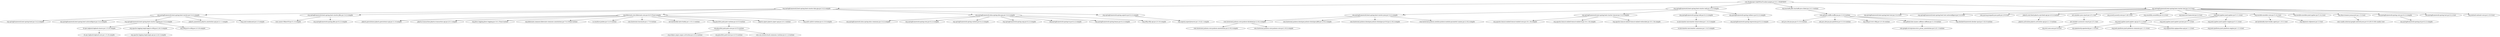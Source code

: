 digraph "com.finalproject:SplitWiseTrackersample:jar:0.0.1-SNAPSHOT" { 
	"com.finalproject:SplitWiseTrackersample:jar:0.0.1-SNAPSHOT" -> "org.springframework.boot:spring-boot-starter-data-jpa:jar:3.4.2:compile" ; 
	"com.finalproject:SplitWiseTrackersample:jar:0.0.1-SNAPSHOT" -> "org.springframework.boot:spring-boot-starter-web:jar:3.4.2:compile" ; 
	"com.finalproject:SplitWiseTrackersample:jar:0.0.1-SNAPSHOT" -> "org.mariadb.jdbc:mariadb-java-client:jar:3.4.1:runtime" ; 
	"com.finalproject:SplitWiseTrackersample:jar:0.0.1-SNAPSHOT" -> "org.springframework.boot:spring-boot-starter-test:jar:3.4.2:test" ; 
	"org.springframework.boot:spring-boot-starter-data-jpa:jar:3.4.2:compile" -> "org.springframework.boot:spring-boot-starter:jar:3.4.2:compile" ; 
	"org.springframework.boot:spring-boot-starter-data-jpa:jar:3.4.2:compile" -> "org.springframework.boot:spring-boot-starter-jdbc:jar:3.4.2:compile" ; 
	"org.springframework.boot:spring-boot-starter-data-jpa:jar:3.4.2:compile" -> "org.hibernate.orm:hibernate-core:jar:6.6.5.Final:compile" ; 
	"org.springframework.boot:spring-boot-starter-data-jpa:jar:3.4.2:compile" -> "org.springframework.data:spring-data-jpa:jar:3.4.2:compile" ; 
	"org.springframework.boot:spring-boot-starter-data-jpa:jar:3.4.2:compile" -> "org.springframework:spring-aspects:jar:6.2.2:compile" ; 
	"org.springframework.boot:spring-boot-starter:jar:3.4.2:compile" -> "org.springframework.boot:spring-boot:jar:3.4.2:compile" ; 
	"org.springframework.boot:spring-boot-starter:jar:3.4.2:compile" -> "org.springframework.boot:spring-boot-autoconfigure:jar:3.4.2:compile" ; 
	"org.springframework.boot:spring-boot-starter:jar:3.4.2:compile" -> "org.springframework.boot:spring-boot-starter-logging:jar:3.4.2:compile" ; 
	"org.springframework.boot:spring-boot-starter:jar:3.4.2:compile" -> "jakarta.annotation:jakarta.annotation-api:jar:2.1.1:compile" ; 
	"org.springframework.boot:spring-boot-starter:jar:3.4.2:compile" -> "org.yaml:snakeyaml:jar:2.3:compile" ; 
	"org.springframework.boot:spring-boot-starter-logging:jar:3.4.2:compile" -> "ch.qos.logback:logback-classic:jar:1.5.16:compile" ; 
	"org.springframework.boot:spring-boot-starter-logging:jar:3.4.2:compile" -> "org.apache.logging.log4j:log4j-to-slf4j:jar:2.24.3:compile" ; 
	"org.springframework.boot:spring-boot-starter-logging:jar:3.4.2:compile" -> "org.slf4j:jul-to-slf4j:jar:2.0.16:compile" ; 
	"ch.qos.logback:logback-classic:jar:1.5.16:compile" -> "ch.qos.logback:logback-core:jar:1.5.16:compile" ; 
	"org.apache.logging.log4j:log4j-to-slf4j:jar:2.24.3:compile" -> "org.apache.logging.log4j:log4j-api:jar:2.24.3:compile" ; 
	"org.springframework.boot:spring-boot-starter-jdbc:jar:3.4.2:compile" -> "com.zaxxer:HikariCP:jar:5.1.0:compile" ; 
	"org.springframework.boot:spring-boot-starter-jdbc:jar:3.4.2:compile" -> "org.springframework:spring-jdbc:jar:6.2.2:compile" ; 
	"org.hibernate.orm:hibernate-core:jar:6.6.5.Final:compile" -> "jakarta.persistence:jakarta.persistence-api:jar:3.1.0:compile" ; 
	"org.hibernate.orm:hibernate-core:jar:6.6.5.Final:compile" -> "jakarta.transaction:jakarta.transaction-api:jar:2.0.1:compile" ; 
	"org.hibernate.orm:hibernate-core:jar:6.6.5.Final:compile" -> "org.jboss.logging:jboss-logging:jar:3.6.1.Final:runtime" ; 
	"org.hibernate.orm:hibernate-core:jar:6.6.5.Final:compile" -> "org.hibernate.common:hibernate-commons-annotations:jar:7.0.3.Final:runtime" ; 
	"org.hibernate.orm:hibernate-core:jar:6.6.5.Final:compile" -> "io.smallrye:jandex:jar:3.2.0:runtime" ; 
	"org.hibernate.orm:hibernate-core:jar:6.6.5.Final:compile" -> "com.fasterxml:classmate:jar:1.7.0:runtime" ; 
	"org.hibernate.orm:hibernate-core:jar:6.6.5.Final:compile" -> "net.bytebuddy:byte-buddy:jar:1.15.11:runtime" ; 
	"org.hibernate.orm:hibernate-core:jar:6.6.5.Final:compile" -> "org.glassfish.jaxb:jaxb-runtime:jar:4.0.5:runtime" ; 
	"org.hibernate.orm:hibernate-core:jar:6.6.5.Final:compile" -> "jakarta.inject:jakarta.inject-api:jar:2.0.1:runtime" ; 
	"org.hibernate.orm:hibernate-core:jar:6.6.5.Final:compile" -> "org.antlr:antlr4-runtime:jar:4.13.0:compile" ; 
	"org.glassfish.jaxb:jaxb-runtime:jar:4.0.5:runtime" -> "org.glassfish.jaxb:jaxb-core:jar:4.0.5:runtime" ; 
	"org.glassfish.jaxb:jaxb-core:jar:4.0.5:runtime" -> "org.eclipse.angus:angus-activation:jar:2.0.2:runtime" ; 
	"org.glassfish.jaxb:jaxb-core:jar:4.0.5:runtime" -> "org.glassfish.jaxb:txw2:jar:4.0.5:runtime" ; 
	"org.glassfish.jaxb:jaxb-core:jar:4.0.5:runtime" -> "com.sun.istack:istack-commons-runtime:jar:4.1.2:runtime" ; 
	"org.springframework.data:spring-data-jpa:jar:3.4.2:compile" -> "org.springframework.data:spring-data-commons:jar:3.4.2:compile" ; 
	"org.springframework.data:spring-data-jpa:jar:3.4.2:compile" -> "org.springframework:spring-orm:jar:6.2.2:compile" ; 
	"org.springframework.data:spring-data-jpa:jar:3.4.2:compile" -> "org.springframework:spring-context:jar:6.2.2:compile" ; 
	"org.springframework.data:spring-data-jpa:jar:3.4.2:compile" -> "org.springframework:spring-aop:jar:6.2.2:compile" ; 
	"org.springframework.data:spring-data-jpa:jar:3.4.2:compile" -> "org.springframework:spring-tx:jar:6.2.2:compile" ; 
	"org.springframework.data:spring-data-jpa:jar:3.4.2:compile" -> "org.springframework:spring-beans:jar:6.2.2:compile" ; 
	"org.springframework.data:spring-data-jpa:jar:3.4.2:compile" -> "org.slf4j:slf4j-api:jar:2.0.16:compile" ; 
	"org.springframework:spring-aspects:jar:6.2.2:compile" -> "org.aspectj:aspectjweaver:jar:1.9.22.1:compile" ; 
	"org.springframework.boot:spring-boot-starter-web:jar:3.4.2:compile" -> "org.springframework.boot:spring-boot-starter-json:jar:3.4.2:compile" ; 
	"org.springframework.boot:spring-boot-starter-web:jar:3.4.2:compile" -> "org.springframework.boot:spring-boot-starter-tomcat:jar:3.4.2:compile" ; 
	"org.springframework.boot:spring-boot-starter-web:jar:3.4.2:compile" -> "org.springframework:spring-web:jar:6.2.2:compile" ; 
	"org.springframework.boot:spring-boot-starter-web:jar:3.4.2:compile" -> "org.springframework:spring-webmvc:jar:6.2.2:compile" ; 
	"org.springframework.boot:spring-boot-starter-json:jar:3.4.2:compile" -> "com.fasterxml.jackson.core:jackson-databind:jar:2.18.2:compile" ; 
	"org.springframework.boot:spring-boot-starter-json:jar:3.4.2:compile" -> "com.fasterxml.jackson.datatype:jackson-datatype-jdk8:jar:2.18.2:compile" ; 
	"org.springframework.boot:spring-boot-starter-json:jar:3.4.2:compile" -> "com.fasterxml.jackson.datatype:jackson-datatype-jsr310:jar:2.18.2:compile" ; 
	"org.springframework.boot:spring-boot-starter-json:jar:3.4.2:compile" -> "com.fasterxml.jackson.module:jackson-module-parameter-names:jar:2.18.2:compile" ; 
	"com.fasterxml.jackson.core:jackson-databind:jar:2.18.2:compile" -> "com.fasterxml.jackson.core:jackson-annotations:jar:2.18.2:compile" ; 
	"com.fasterxml.jackson.core:jackson-databind:jar:2.18.2:compile" -> "com.fasterxml.jackson.core:jackson-core:jar:2.18.2:compile" ; 
	"org.springframework.boot:spring-boot-starter-tomcat:jar:3.4.2:compile" -> "org.apache.tomcat.embed:tomcat-embed-core:jar:10.1.34:compile" ; 
	"org.springframework.boot:spring-boot-starter-tomcat:jar:3.4.2:compile" -> "org.apache.tomcat.embed:tomcat-embed-el:jar:10.1.34:compile" ; 
	"org.springframework.boot:spring-boot-starter-tomcat:jar:3.4.2:compile" -> "org.apache.tomcat.embed:tomcat-embed-websocket:jar:10.1.34:compile" ; 
	"org.springframework:spring-web:jar:6.2.2:compile" -> "io.micrometer:micrometer-observation:jar:1.14.3:compile" ; 
	"io.micrometer:micrometer-observation:jar:1.14.3:compile" -> "io.micrometer:micrometer-commons:jar:1.14.3:compile" ; 
	"org.springframework:spring-webmvc:jar:6.2.2:compile" -> "org.springframework:spring-expression:jar:6.2.2:compile" ; 
	"org.mariadb.jdbc:mariadb-java-client:jar:3.4.1:runtime" -> "com.github.waffle:waffle-jna:jar:3.3.0:runtime" ; 
	"com.github.waffle:waffle-jna:jar:3.3.0:runtime" -> "net.java.dev.jna:jna:jar:5.13.0:runtime" ; 
	"com.github.waffle:waffle-jna:jar:3.3.0:runtime" -> "net.java.dev.jna:jna-platform:jar:5.13.0:runtime" ; 
	"com.github.waffle:waffle-jna:jar:3.3.0:runtime" -> "org.slf4j:jcl-over-slf4j:jar:2.0.16:runtime" ; 
	"com.github.waffle:waffle-jna:jar:3.3.0:runtime" -> "com.github.ben-manes.caffeine:caffeine:jar:3.1.8:runtime" ; 
	"com.github.waffle:waffle-jna:jar:3.3.0:runtime" -> "org.checkerframework:checker-qual:jar:3.32.0:runtime" ; 
	"com.github.ben-manes.caffeine:caffeine:jar:3.1.8:runtime" -> "com.google.errorprone:error_prone_annotations:jar:2.21.1:runtime" ; 
	"org.springframework.boot:spring-boot-starter-test:jar:3.4.2:test" -> "org.springframework.boot:spring-boot-test:jar:3.4.2:test" ; 
	"org.springframework.boot:spring-boot-starter-test:jar:3.4.2:test" -> "org.springframework.boot:spring-boot-test-autoconfigure:jar:3.4.2:test" ; 
	"org.springframework.boot:spring-boot-starter-test:jar:3.4.2:test" -> "com.jayway.jsonpath:json-path:jar:2.9.0:test" ; 
	"org.springframework.boot:spring-boot-starter-test:jar:3.4.2:test" -> "jakarta.xml.bind:jakarta.xml.bind-api:jar:4.0.2:runtime" ; 
	"org.springframework.boot:spring-boot-starter-test:jar:3.4.2:test" -> "net.minidev:json-smart:jar:2.5.1:test" ; 
	"org.springframework.boot:spring-boot-starter-test:jar:3.4.2:test" -> "org.assertj:assertj-core:jar:3.26.3:test" ; 
	"org.springframework.boot:spring-boot-starter-test:jar:3.4.2:test" -> "org.awaitility:awaitility:jar:4.2.2:test" ; 
	"org.springframework.boot:spring-boot-starter-test:jar:3.4.2:test" -> "org.hamcrest:hamcrest:jar:2.2:test" ; 
	"org.springframework.boot:spring-boot-starter-test:jar:3.4.2:test" -> "org.junit.jupiter:junit-jupiter:jar:5.11.4:test" ; 
	"org.springframework.boot:spring-boot-starter-test:jar:3.4.2:test" -> "org.mockito:mockito-core:jar:5.14.2:test" ; 
	"org.springframework.boot:spring-boot-starter-test:jar:3.4.2:test" -> "org.mockito:mockito-junit-jupiter:jar:5.14.2:test" ; 
	"org.springframework.boot:spring-boot-starter-test:jar:3.4.2:test" -> "org.skyscreamer:jsonassert:jar:1.5.3:test" ; 
	"org.springframework.boot:spring-boot-starter-test:jar:3.4.2:test" -> "org.springframework:spring-core:jar:6.2.2:compile" ; 
	"org.springframework.boot:spring-boot-starter-test:jar:3.4.2:test" -> "org.springframework:spring-test:jar:6.2.2:test" ; 
	"org.springframework.boot:spring-boot-starter-test:jar:3.4.2:test" -> "org.xmlunit:xmlunit-core:jar:2.10.0:test" ; 
	"jakarta.xml.bind:jakarta.xml.bind-api:jar:4.0.2:runtime" -> "jakarta.activation:jakarta.activation-api:jar:2.1.3:runtime" ; 
	"net.minidev:json-smart:jar:2.5.1:test" -> "net.minidev:accessors-smart:jar:2.5.1:test" ; 
	"net.minidev:accessors-smart:jar:2.5.1:test" -> "org.ow2.asm:asm:jar:9.6:test" ; 
	"org.junit.jupiter:junit-jupiter:jar:5.11.4:test" -> "org.junit.jupiter:junit-jupiter-api:jar:5.11.4:test" ; 
	"org.junit.jupiter:junit-jupiter:jar:5.11.4:test" -> "org.junit.jupiter:junit-jupiter-params:jar:5.11.4:test" ; 
	"org.junit.jupiter:junit-jupiter:jar:5.11.4:test" -> "org.junit.jupiter:junit-jupiter-engine:jar:5.11.4:test" ; 
	"org.junit.jupiter:junit-jupiter-api:jar:5.11.4:test" -> "org.opentest4j:opentest4j:jar:1.3.0:test" ; 
	"org.junit.jupiter:junit-jupiter-api:jar:5.11.4:test" -> "org.junit.platform:junit-platform-commons:jar:1.11.4:test" ; 
	"org.junit.jupiter:junit-jupiter-api:jar:5.11.4:test" -> "org.apiguardian:apiguardian-api:jar:1.1.2:test" ; 
	"org.junit.jupiter:junit-jupiter-engine:jar:5.11.4:test" -> "org.junit.platform:junit-platform-engine:jar:1.11.4:test" ; 
	"org.mockito:mockito-core:jar:5.14.2:test" -> "net.bytebuddy:byte-buddy-agent:jar:1.15.11:test" ; 
	"org.mockito:mockito-core:jar:5.14.2:test" -> "org.objenesis:objenesis:jar:3.3:test" ; 
	"org.skyscreamer:jsonassert:jar:1.5.3:test" -> "com.vaadin.external.google:android-json:jar:0.0.20131108.vaadin1:test" ; 
	"org.springframework:spring-core:jar:6.2.2:compile" -> "org.springframework:spring-jcl:jar:6.2.2:compile" ; 
 } 